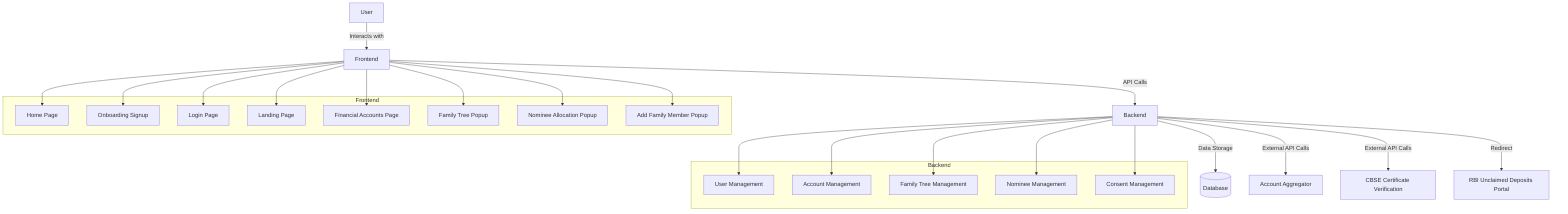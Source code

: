 graph TD
    A[User] -->|Interacts with| B[Frontend]
    B -->|API Calls| C[Backend]
    C -->|Data Storage| D[(Database)]
    C -->|External API Calls| E[Account Aggregator]
    C -->|External API Calls| F[CBSE Certificate Verification]
    C -->|Redirect| G[RBI Unclaimed Deposits Portal]

    subgraph Frontend
        B1[Home Page]
        B2[Onboarding Signup]
        B3[Login Page]
        B4[Landing Page]
        B5[Financial Accounts Page]
        B6[Family Tree Popup]
        B7[Nominee Allocation Popup]
        B8[Add Family Member Popup]
    end

    subgraph Backend
        C1[User Management]
        C2[Account Management]
        C3[Family Tree Management]
        C4[Nominee Management]
        C5[Consent Management]
    end

    B --> B1
    B --> B2
    B --> B3
    B --> B4
    B --> B5
    B --> B6
    B --> B7
    B --> B8

    C --> C1
    C --> C2
    C --> C3
    C --> C4
    C --> C5
